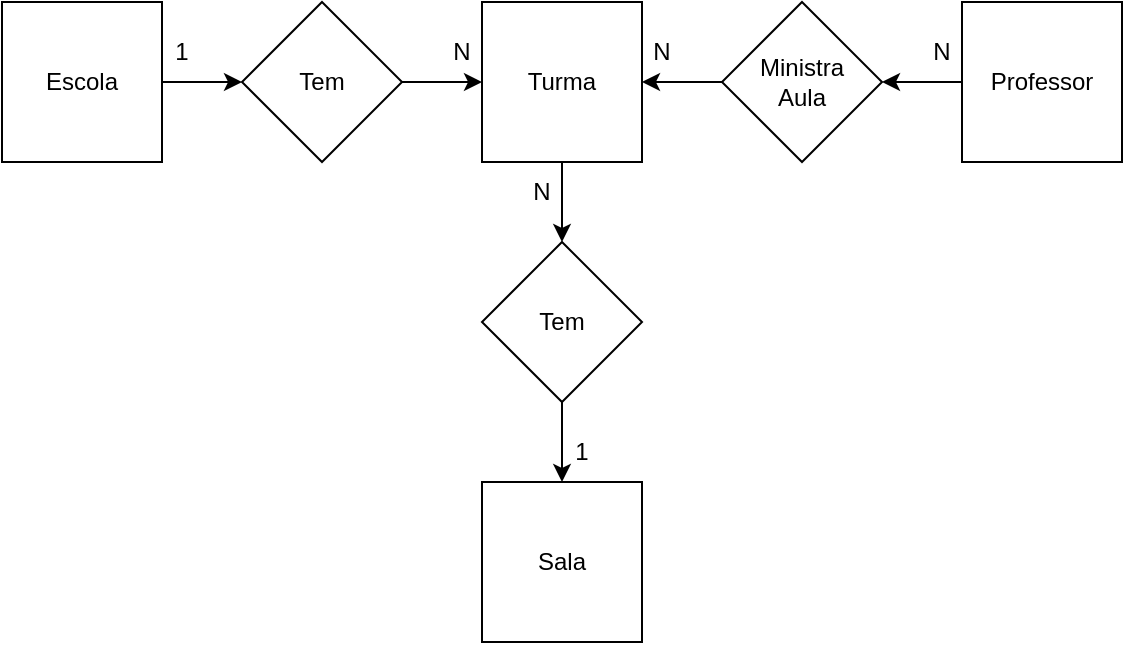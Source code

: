 <mxfile version="21.7.5" type="github">
  <diagram name="Página-1" id="gcJhFy-tVyxwxT-UdP3k">
    <mxGraphModel dx="880" dy="521" grid="1" gridSize="10" guides="1" tooltips="1" connect="1" arrows="1" fold="1" page="1" pageScale="1" pageWidth="827" pageHeight="1169" math="0" shadow="0">
      <root>
        <mxCell id="0" />
        <mxCell id="1" parent="0" />
        <mxCell id="RyHjuiX3Mehb73fr3Ku3-2" style="edgeStyle=orthogonalEdgeStyle;rounded=0;orthogonalLoop=1;jettySize=auto;html=1;" parent="1" source="RyHjuiX3Mehb73fr3Ku3-1" target="RyHjuiX3Mehb73fr3Ku3-3" edge="1">
          <mxGeometry relative="1" as="geometry">
            <mxPoint x="250" y="140" as="targetPoint" />
          </mxGeometry>
        </mxCell>
        <mxCell id="RyHjuiX3Mehb73fr3Ku3-1" value="Escola" style="whiteSpace=wrap;html=1;aspect=fixed;" parent="1" vertex="1">
          <mxGeometry x="100" y="100" width="80" height="80" as="geometry" />
        </mxCell>
        <mxCell id="RyHjuiX3Mehb73fr3Ku3-4" style="edgeStyle=orthogonalEdgeStyle;rounded=0;orthogonalLoop=1;jettySize=auto;html=1;" parent="1" source="RyHjuiX3Mehb73fr3Ku3-3" target="RyHjuiX3Mehb73fr3Ku3-5" edge="1">
          <mxGeometry relative="1" as="geometry">
            <mxPoint x="340" y="140" as="targetPoint" />
          </mxGeometry>
        </mxCell>
        <mxCell id="RyHjuiX3Mehb73fr3Ku3-3" value="Tem" style="rhombus;whiteSpace=wrap;html=1;" parent="1" vertex="1">
          <mxGeometry x="220" y="100" width="80" height="80" as="geometry" />
        </mxCell>
        <mxCell id="RyHjuiX3Mehb73fr3Ku3-9" style="edgeStyle=orthogonalEdgeStyle;rounded=0;orthogonalLoop=1;jettySize=auto;html=1;" parent="1" source="RyHjuiX3Mehb73fr3Ku3-5" edge="1">
          <mxGeometry relative="1" as="geometry">
            <mxPoint x="380" y="220" as="targetPoint" />
          </mxGeometry>
        </mxCell>
        <mxCell id="RyHjuiX3Mehb73fr3Ku3-5" value="Turma" style="whiteSpace=wrap;html=1;aspect=fixed;" parent="1" vertex="1">
          <mxGeometry x="340" y="100" width="80" height="80" as="geometry" />
        </mxCell>
        <mxCell id="RyHjuiX3Mehb73fr3Ku3-6" value="1" style="text;html=1;strokeColor=none;fillColor=none;align=center;verticalAlign=middle;whiteSpace=wrap;rounded=0;" parent="1" vertex="1">
          <mxGeometry x="160" y="110" width="60" height="30" as="geometry" />
        </mxCell>
        <mxCell id="RyHjuiX3Mehb73fr3Ku3-7" value="N" style="text;html=1;strokeColor=none;fillColor=none;align=center;verticalAlign=middle;whiteSpace=wrap;rounded=0;" parent="1" vertex="1">
          <mxGeometry x="300" y="110" width="60" height="30" as="geometry" />
        </mxCell>
        <mxCell id="RyHjuiX3Mehb73fr3Ku3-14" style="edgeStyle=orthogonalEdgeStyle;rounded=0;orthogonalLoop=1;jettySize=auto;html=1;" parent="1" source="RyHjuiX3Mehb73fr3Ku3-13" target="RyHjuiX3Mehb73fr3Ku3-15" edge="1">
          <mxGeometry relative="1" as="geometry">
            <mxPoint x="380" y="340" as="targetPoint" />
          </mxGeometry>
        </mxCell>
        <mxCell id="RyHjuiX3Mehb73fr3Ku3-13" value="Tem" style="rhombus;whiteSpace=wrap;html=1;" parent="1" vertex="1">
          <mxGeometry x="340" y="220" width="80" height="80" as="geometry" />
        </mxCell>
        <mxCell id="RyHjuiX3Mehb73fr3Ku3-15" value="Sala" style="whiteSpace=wrap;html=1;aspect=fixed;" parent="1" vertex="1">
          <mxGeometry x="340" y="340" width="80" height="80" as="geometry" />
        </mxCell>
        <mxCell id="RyHjuiX3Mehb73fr3Ku3-16" value="N" style="text;html=1;strokeColor=none;fillColor=none;align=center;verticalAlign=middle;whiteSpace=wrap;rounded=0;" parent="1" vertex="1">
          <mxGeometry x="340" y="180" width="60" height="30" as="geometry" />
        </mxCell>
        <mxCell id="RyHjuiX3Mehb73fr3Ku3-17" value="1" style="text;html=1;strokeColor=none;fillColor=none;align=center;verticalAlign=middle;whiteSpace=wrap;rounded=0;" parent="1" vertex="1">
          <mxGeometry x="360" y="310" width="60" height="30" as="geometry" />
        </mxCell>
        <mxCell id="RyHjuiX3Mehb73fr3Ku3-21" style="edgeStyle=orthogonalEdgeStyle;rounded=0;orthogonalLoop=1;jettySize=auto;html=1;entryX=1;entryY=0.5;entryDx=0;entryDy=0;" parent="1" source="RyHjuiX3Mehb73fr3Ku3-18" target="RyHjuiX3Mehb73fr3Ku3-5" edge="1">
          <mxGeometry relative="1" as="geometry" />
        </mxCell>
        <mxCell id="RyHjuiX3Mehb73fr3Ku3-18" value="Ministra&lt;br&gt;Aula" style="rhombus;whiteSpace=wrap;html=1;" parent="1" vertex="1">
          <mxGeometry x="460" y="100" width="80" height="80" as="geometry" />
        </mxCell>
        <mxCell id="RyHjuiX3Mehb73fr3Ku3-22" style="edgeStyle=orthogonalEdgeStyle;rounded=0;orthogonalLoop=1;jettySize=auto;html=1;entryX=1;entryY=0.5;entryDx=0;entryDy=0;" parent="1" source="RyHjuiX3Mehb73fr3Ku3-20" target="RyHjuiX3Mehb73fr3Ku3-18" edge="1">
          <mxGeometry relative="1" as="geometry" />
        </mxCell>
        <mxCell id="RyHjuiX3Mehb73fr3Ku3-20" value="Professor" style="whiteSpace=wrap;html=1;aspect=fixed;" parent="1" vertex="1">
          <mxGeometry x="580" y="100" width="80" height="80" as="geometry" />
        </mxCell>
        <mxCell id="RyHjuiX3Mehb73fr3Ku3-23" value="N" style="text;html=1;strokeColor=none;fillColor=none;align=center;verticalAlign=middle;whiteSpace=wrap;rounded=0;" parent="1" vertex="1">
          <mxGeometry x="400" y="110" width="60" height="30" as="geometry" />
        </mxCell>
        <mxCell id="RyHjuiX3Mehb73fr3Ku3-24" value="N" style="text;html=1;strokeColor=none;fillColor=none;align=center;verticalAlign=middle;whiteSpace=wrap;rounded=0;" parent="1" vertex="1">
          <mxGeometry x="540" y="110" width="60" height="30" as="geometry" />
        </mxCell>
      </root>
    </mxGraphModel>
  </diagram>
</mxfile>
